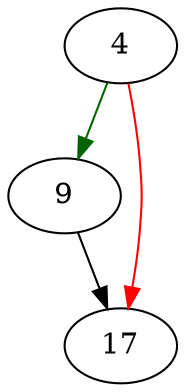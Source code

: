 strict digraph "elseek" {
	// Node definitions.
	4 [entry=true];
	9;
	17;

	// Edge definitions.
	4 -> 9 [
		color=darkgreen
		cond=true
	];
	4 -> 17 [
		color=red
		cond=false
	];
	9 -> 17;
}